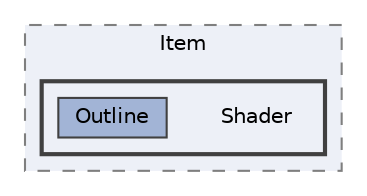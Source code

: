 digraph "003_Item/Item/Shader"
{
 // LATEX_PDF_SIZE
  bgcolor="transparent";
  edge [fontname=Helvetica,fontsize=10,labelfontname=Helvetica,labelfontsize=10];
  node [fontname=Helvetica,fontsize=10,shape=box,height=0.2,width=0.4];
  compound=true
  subgraph clusterdir_64514b9fcb17bfe19f8f31140b0ff5d9 {
    graph [ bgcolor="#edf0f7", pencolor="grey50", label="Item", fontname=Helvetica,fontsize=10 style="filled,dashed", URL="dir_64514b9fcb17bfe19f8f31140b0ff5d9.html",tooltip=""]
  subgraph clusterdir_b870e08c26e3577dc64bbbf68104d119 {
    graph [ bgcolor="#edf0f7", pencolor="grey25", label="", fontname=Helvetica,fontsize=10 style="filled,bold", URL="dir_b870e08c26e3577dc64bbbf68104d119.html",tooltip=""]
    dir_b870e08c26e3577dc64bbbf68104d119 [shape=plaintext, label="Shader"];
  dir_f235cdd5310c6a14164ee15cf2157985 [label="Outline", fillcolor="#a2b4d6", color="grey25", style="filled", URL="dir_f235cdd5310c6a14164ee15cf2157985.html",tooltip=""];
  }
  }
}
